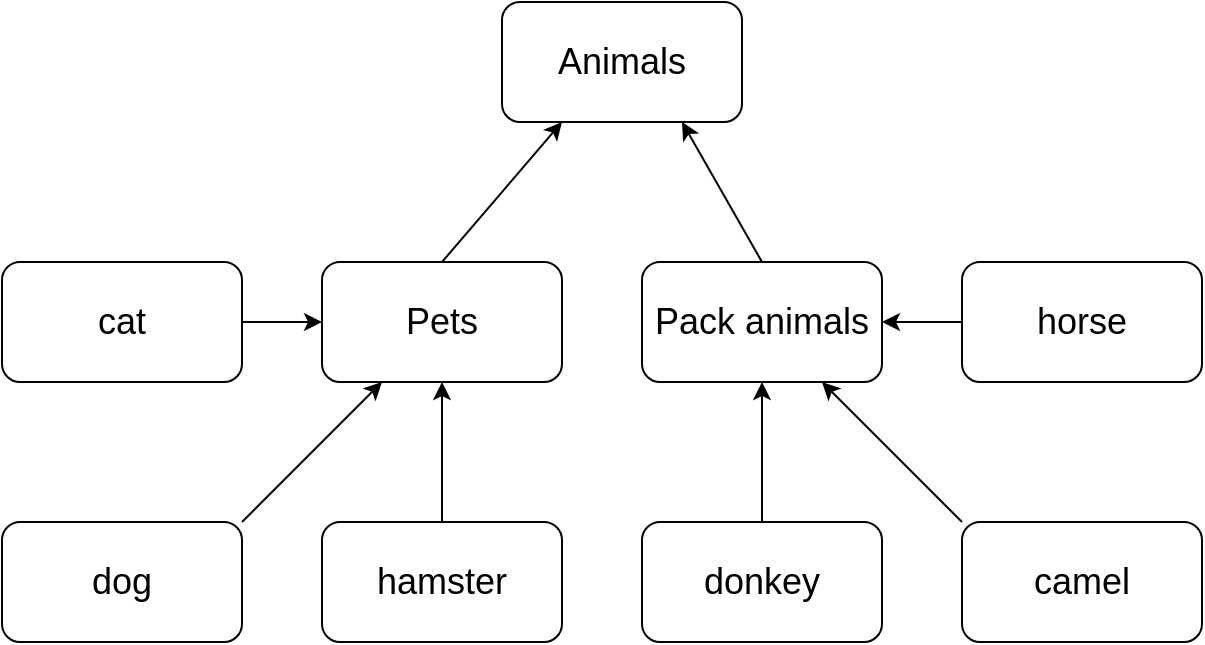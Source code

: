 <mxfile version="24.2.5" type="device">
  <diagram name="Страница — 1" id="UhkUFEkIyVL_jiRhaYlm">
    <mxGraphModel dx="775" dy="469" grid="1" gridSize="10" guides="1" tooltips="1" connect="1" arrows="1" fold="1" page="1" pageScale="1" pageWidth="827" pageHeight="1169" math="0" shadow="0">
      <root>
        <mxCell id="0" />
        <mxCell id="1" parent="0" />
        <mxCell id="kzaoGCTBAh5M3qT0GMS3-1" value="&lt;font style=&quot;font-size: 18px;&quot;&gt;Animals&lt;/font&gt;" style="rounded=1;whiteSpace=wrap;html=1;" vertex="1" parent="1">
          <mxGeometry x="330" y="300" width="120" height="60" as="geometry" />
        </mxCell>
        <mxCell id="kzaoGCTBAh5M3qT0GMS3-2" value="&lt;font style=&quot;font-size: 18px;&quot;&gt;Pets&lt;/font&gt;" style="rounded=1;whiteSpace=wrap;html=1;" vertex="1" parent="1">
          <mxGeometry x="240" y="430" width="120" height="60" as="geometry" />
        </mxCell>
        <mxCell id="kzaoGCTBAh5M3qT0GMS3-3" value="" style="endArrow=classic;html=1;rounded=0;entryX=0.25;entryY=1;entryDx=0;entryDy=0;exitX=0.5;exitY=0;exitDx=0;exitDy=0;" edge="1" parent="1" source="kzaoGCTBAh5M3qT0GMS3-2" target="kzaoGCTBAh5M3qT0GMS3-1">
          <mxGeometry width="50" height="50" relative="1" as="geometry">
            <mxPoint x="360" y="410" as="sourcePoint" />
            <mxPoint x="410" y="360" as="targetPoint" />
          </mxGeometry>
        </mxCell>
        <mxCell id="kzaoGCTBAh5M3qT0GMS3-4" value="&lt;font style=&quot;font-size: 18px;&quot;&gt;Pack animals&lt;/font&gt;" style="rounded=1;whiteSpace=wrap;html=1;" vertex="1" parent="1">
          <mxGeometry x="400" y="430" width="120" height="60" as="geometry" />
        </mxCell>
        <mxCell id="kzaoGCTBAh5M3qT0GMS3-5" value="" style="endArrow=classic;html=1;rounded=0;entryX=0.75;entryY=1;entryDx=0;entryDy=0;exitX=0.5;exitY=0;exitDx=0;exitDy=0;" edge="1" parent="1" source="kzaoGCTBAh5M3qT0GMS3-4" target="kzaoGCTBAh5M3qT0GMS3-1">
          <mxGeometry width="50" height="50" relative="1" as="geometry">
            <mxPoint x="520" y="410" as="sourcePoint" />
            <mxPoint x="520" y="360" as="targetPoint" />
          </mxGeometry>
        </mxCell>
        <mxCell id="kzaoGCTBAh5M3qT0GMS3-6" value="&lt;font style=&quot;font-size: 18px;&quot;&gt;hamster&lt;/font&gt;" style="rounded=1;whiteSpace=wrap;html=1;" vertex="1" parent="1">
          <mxGeometry x="240" y="560" width="120" height="60" as="geometry" />
        </mxCell>
        <mxCell id="kzaoGCTBAh5M3qT0GMS3-7" value="" style="endArrow=classic;html=1;rounded=0;entryX=0.5;entryY=1;entryDx=0;entryDy=0;exitX=0.5;exitY=0;exitDx=0;exitDy=0;" edge="1" parent="1" source="kzaoGCTBAh5M3qT0GMS3-6" target="kzaoGCTBAh5M3qT0GMS3-2">
          <mxGeometry width="50" height="50" relative="1" as="geometry">
            <mxPoint x="360" y="540" as="sourcePoint" />
            <mxPoint x="360" y="490" as="targetPoint" />
          </mxGeometry>
        </mxCell>
        <mxCell id="kzaoGCTBAh5M3qT0GMS3-8" value="&lt;font style=&quot;font-size: 18px;&quot;&gt;dog&lt;/font&gt;" style="rounded=1;whiteSpace=wrap;html=1;" vertex="1" parent="1">
          <mxGeometry x="80" y="560" width="120" height="60" as="geometry" />
        </mxCell>
        <mxCell id="kzaoGCTBAh5M3qT0GMS3-9" value="" style="endArrow=classic;html=1;rounded=0;entryX=0.25;entryY=1;entryDx=0;entryDy=0;exitX=1;exitY=0;exitDx=0;exitDy=0;" edge="1" parent="1" source="kzaoGCTBAh5M3qT0GMS3-8" target="kzaoGCTBAh5M3qT0GMS3-2">
          <mxGeometry width="50" height="50" relative="1" as="geometry">
            <mxPoint x="200" y="540" as="sourcePoint" />
            <mxPoint x="140" y="490" as="targetPoint" />
          </mxGeometry>
        </mxCell>
        <mxCell id="kzaoGCTBAh5M3qT0GMS3-10" value="&lt;font style=&quot;font-size: 18px;&quot;&gt;cat&lt;/font&gt;" style="rounded=1;whiteSpace=wrap;html=1;" vertex="1" parent="1">
          <mxGeometry x="80" y="430" width="120" height="60" as="geometry" />
        </mxCell>
        <mxCell id="kzaoGCTBAh5M3qT0GMS3-13" style="edgeStyle=orthogonalEdgeStyle;rounded=0;orthogonalLoop=1;jettySize=auto;html=1;exitX=1;exitY=0.5;exitDx=0;exitDy=0;" edge="1" parent="1" source="kzaoGCTBAh5M3qT0GMS3-10" target="kzaoGCTBAh5M3qT0GMS3-2">
          <mxGeometry relative="1" as="geometry" />
        </mxCell>
        <mxCell id="kzaoGCTBAh5M3qT0GMS3-14" value="&lt;font style=&quot;font-size: 18px;&quot;&gt;camel&lt;/font&gt;" style="rounded=1;whiteSpace=wrap;html=1;" vertex="1" parent="1">
          <mxGeometry x="560" y="560" width="120" height="60" as="geometry" />
        </mxCell>
        <mxCell id="kzaoGCTBAh5M3qT0GMS3-15" value="&lt;font style=&quot;font-size: 18px;&quot;&gt;horse&lt;/font&gt;" style="rounded=1;whiteSpace=wrap;html=1;" vertex="1" parent="1">
          <mxGeometry x="560" y="430" width="120" height="60" as="geometry" />
        </mxCell>
        <mxCell id="kzaoGCTBAh5M3qT0GMS3-16" value="&lt;font style=&quot;font-size: 18px;&quot;&gt;donkey&lt;/font&gt;" style="rounded=1;whiteSpace=wrap;html=1;" vertex="1" parent="1">
          <mxGeometry x="400" y="560" width="120" height="60" as="geometry" />
        </mxCell>
        <mxCell id="kzaoGCTBAh5M3qT0GMS3-17" value="" style="endArrow=classic;html=1;rounded=0;exitX=0.5;exitY=0;exitDx=0;exitDy=0;entryX=0.5;entryY=1;entryDx=0;entryDy=0;" edge="1" parent="1" source="kzaoGCTBAh5M3qT0GMS3-16" target="kzaoGCTBAh5M3qT0GMS3-4">
          <mxGeometry width="50" height="50" relative="1" as="geometry">
            <mxPoint x="340" y="510" as="sourcePoint" />
            <mxPoint x="390" y="460" as="targetPoint" />
          </mxGeometry>
        </mxCell>
        <mxCell id="kzaoGCTBAh5M3qT0GMS3-18" value="" style="endArrow=classic;html=1;rounded=0;exitX=0;exitY=0.5;exitDx=0;exitDy=0;entryX=1;entryY=0.5;entryDx=0;entryDy=0;" edge="1" parent="1" source="kzaoGCTBAh5M3qT0GMS3-15" target="kzaoGCTBAh5M3qT0GMS3-4">
          <mxGeometry width="50" height="50" relative="1" as="geometry">
            <mxPoint x="340" y="510" as="sourcePoint" />
            <mxPoint x="390" y="460" as="targetPoint" />
          </mxGeometry>
        </mxCell>
        <mxCell id="kzaoGCTBAh5M3qT0GMS3-19" value="" style="endArrow=classic;html=1;rounded=0;exitX=0;exitY=0;exitDx=0;exitDy=0;entryX=0.75;entryY=1;entryDx=0;entryDy=0;" edge="1" parent="1" source="kzaoGCTBAh5M3qT0GMS3-14" target="kzaoGCTBAh5M3qT0GMS3-4">
          <mxGeometry width="50" height="50" relative="1" as="geometry">
            <mxPoint x="340" y="510" as="sourcePoint" />
            <mxPoint x="390" y="460" as="targetPoint" />
          </mxGeometry>
        </mxCell>
      </root>
    </mxGraphModel>
  </diagram>
</mxfile>
